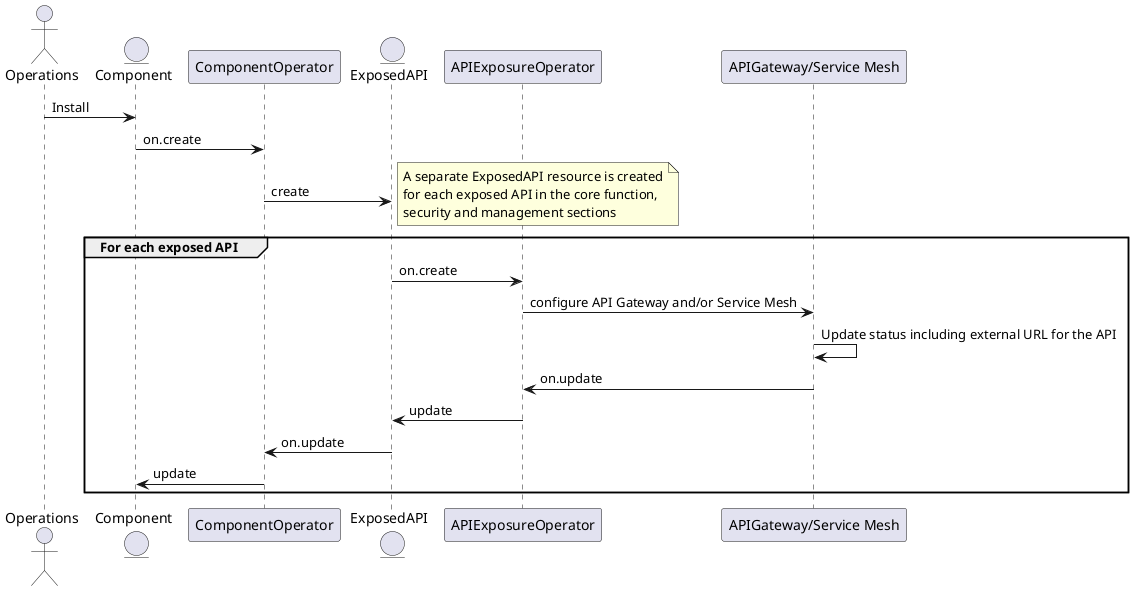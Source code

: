 @startuml

actor Operations
entity Component
participant ComponentOperator
entity ExposedAPI
participant APIExposureOperator
participant "APIGateway/Service Mesh"

Component <- Operations : Install
Component -> ComponentOperator: on.create 
ComponentOperator -> ExposedAPI: create
note right
    A separate ExposedAPI resource is created
    for each exposed API in the core function,
    security and management sections
end note
group For each exposed API
    ExposedAPI -> APIExposureOperator: on.create 
    APIExposureOperator -> "APIGateway/Service Mesh" : configure API Gateway and/or Service Mesh
    "APIGateway/Service Mesh" -> "APIGateway/Service Mesh": Update status including external URL for the API
    APIExposureOperator <- "APIGateway/Service Mesh" : on.update
    ExposedAPI <- APIExposureOperator: update
    ComponentOperator <- ExposedAPI: on.update
    Component <- ComponentOperator: update 
end

@enduml